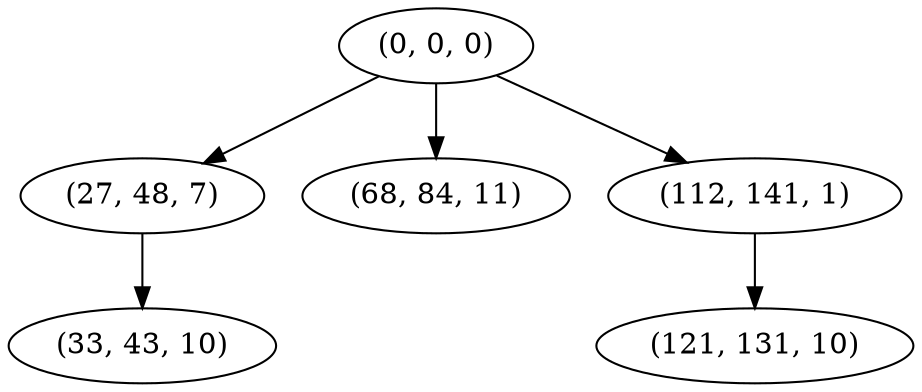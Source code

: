 digraph tree {
    "(0, 0, 0)";
    "(27, 48, 7)";
    "(33, 43, 10)";
    "(68, 84, 11)";
    "(112, 141, 1)";
    "(121, 131, 10)";
    "(0, 0, 0)" -> "(27, 48, 7)";
    "(0, 0, 0)" -> "(68, 84, 11)";
    "(0, 0, 0)" -> "(112, 141, 1)";
    "(27, 48, 7)" -> "(33, 43, 10)";
    "(112, 141, 1)" -> "(121, 131, 10)";
}
